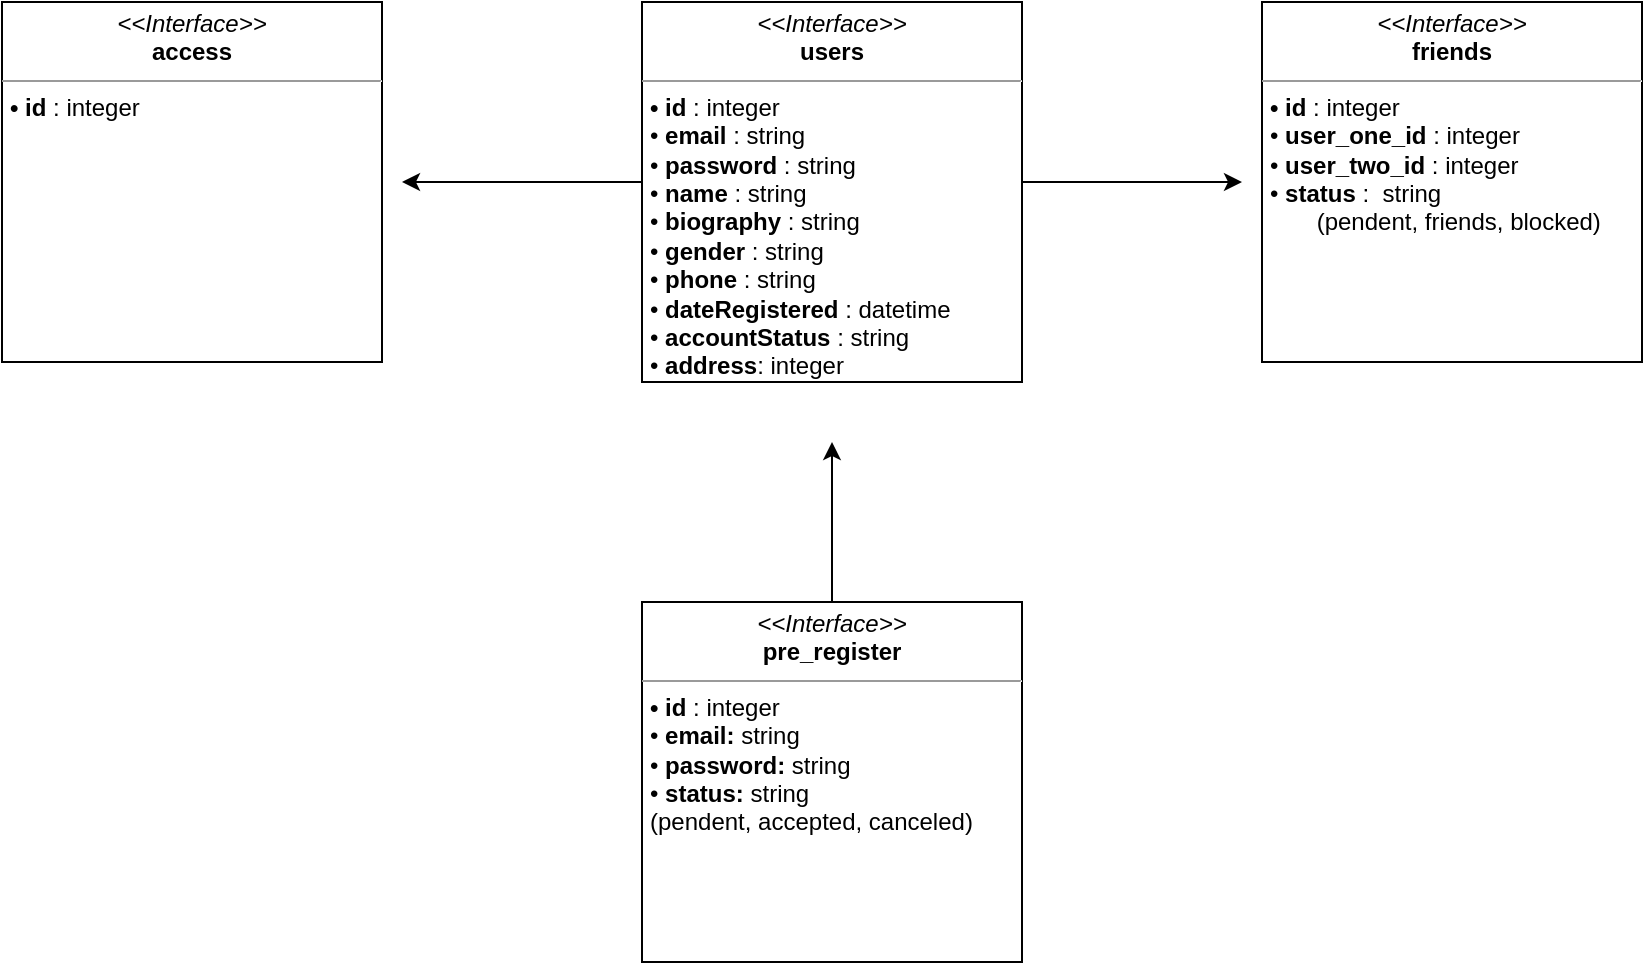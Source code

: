 <mxfile version="13.7.9" type="device"><diagram name="Page-1" id="c4acf3e9-155e-7222-9cf6-157b1a14988f"><mxGraphModel dx="1038" dy="616" grid="1" gridSize="10" guides="1" tooltips="1" connect="1" arrows="1" fold="1" page="1" pageScale="1" pageWidth="850" pageHeight="1100" background="#ffffff" math="0" shadow="0"><root><mxCell id="0"/><mxCell id="1" parent="0"/><mxCell id="yQw-OEZVo9NLwDzk8Ktl-3" style="edgeStyle=orthogonalEdgeStyle;rounded=0;orthogonalLoop=1;jettySize=auto;html=1;" parent="1" source="5d2195bd80daf111-18" edge="1"><mxGeometry relative="1" as="geometry"><mxPoint x="630" y="130" as="targetPoint"/><Array as="points"><mxPoint x="550" y="130"/><mxPoint x="550" y="130"/></Array></mxGeometry></mxCell><mxCell id="yQw-OEZVo9NLwDzk8Ktl-4" style="edgeStyle=orthogonalEdgeStyle;rounded=0;orthogonalLoop=1;jettySize=auto;html=1;exitX=0;exitY=0.5;exitDx=0;exitDy=0;" parent="1" source="5d2195bd80daf111-18" edge="1"><mxGeometry relative="1" as="geometry"><mxPoint x="210" y="130" as="targetPoint"/><Array as="points"><mxPoint x="330" y="130"/></Array></mxGeometry></mxCell><mxCell id="5d2195bd80daf111-18" value="&lt;p style=&quot;margin: 0px ; margin-top: 4px ; text-align: center&quot;&gt;&lt;i&gt;&amp;lt;&amp;lt;Interface&amp;gt;&amp;gt;&lt;/i&gt;&lt;br&gt;&lt;b&gt;users&lt;/b&gt;&lt;/p&gt;&lt;hr size=&quot;1&quot;&gt;&lt;p style=&quot;margin: 0px ; margin-left: 4px&quot;&gt;&lt;b&gt;• id&lt;/b&gt; : integer&lt;/p&gt;&lt;p style=&quot;margin: 0px ; margin-left: 4px&quot;&gt;• &lt;b&gt;email &lt;/b&gt;: string&lt;/p&gt;&lt;p style=&quot;margin: 0px ; margin-left: 4px&quot;&gt;• &lt;b&gt;password &lt;/b&gt;: string&lt;/p&gt;&lt;p style=&quot;margin: 0px ; margin-left: 4px&quot;&gt;• &lt;b&gt;name &lt;/b&gt;: string&lt;/p&gt;&lt;p style=&quot;margin: 0px ; margin-left: 4px&quot;&gt;• &lt;b&gt;biography &lt;/b&gt;: string&lt;/p&gt;&lt;p style=&quot;margin: 0px ; margin-left: 4px&quot;&gt;• &lt;b&gt;gender &lt;/b&gt;: string&lt;/p&gt;&lt;p style=&quot;margin: 0px ; margin-left: 4px&quot;&gt;• &lt;b&gt;phone &lt;/b&gt;: string&lt;/p&gt;&lt;p style=&quot;margin: 0px ; margin-left: 4px&quot;&gt;• &lt;b&gt;dateRegistered &lt;/b&gt;: datetime&lt;/p&gt;&lt;p style=&quot;margin: 0px ; margin-left: 4px&quot;&gt;• &lt;b&gt;accountStatus &lt;/b&gt;: string&lt;/p&gt;&lt;p style=&quot;margin: 0px ; margin-left: 4px&quot;&gt;• &lt;b&gt;address&lt;/b&gt;: integer&lt;br&gt;&lt;/p&gt;&lt;p style=&quot;margin: 0px ; margin-left: 4px&quot;&gt;&lt;br&gt;&lt;/p&gt;&lt;p style=&quot;margin: 0px ; margin-left: 4px&quot;&gt;&lt;br&gt;&lt;/p&gt;" style="verticalAlign=top;align=left;overflow=fill;fontSize=12;fontFamily=Helvetica;html=1;rounded=0;shadow=0;comic=0;labelBackgroundColor=none;strokeWidth=1" parent="1" vertex="1"><mxGeometry x="330" y="40" width="190" height="190" as="geometry"/></mxCell><mxCell id="yQw-OEZVo9NLwDzk8Ktl-2" value="&lt;p style=&quot;margin: 0px ; margin-top: 4px ; text-align: center&quot;&gt;&lt;i&gt;&amp;lt;&amp;lt;Interface&amp;gt;&amp;gt;&lt;/i&gt;&lt;br&gt;&lt;b&gt;friends&lt;/b&gt;&lt;/p&gt;&lt;hr size=&quot;1&quot;&gt;&lt;p style=&quot;margin: 0px ; margin-left: 4px&quot;&gt;&lt;b&gt;• id&lt;/b&gt; : integer&lt;/p&gt;&lt;p style=&quot;margin: 0px ; margin-left: 4px&quot;&gt;• &lt;b&gt;user_one_id&amp;nbsp;&lt;/b&gt;: integer&lt;/p&gt;&lt;p style=&quot;margin: 0px ; margin-left: 4px&quot;&gt;• &lt;b&gt;user_two_id&amp;nbsp;&lt;/b&gt;: integer&lt;/p&gt;&lt;p style=&quot;margin: 0px ; margin-left: 4px&quot;&gt;• &lt;b&gt;status&amp;nbsp;&lt;/b&gt;:&amp;nbsp; string&lt;/p&gt;&lt;p style=&quot;margin: 0px ; margin-left: 4px&quot;&gt;&amp;nbsp; &amp;nbsp; &amp;nbsp; &amp;nbsp;(pendent, friends, blocked)&lt;/p&gt;" style="verticalAlign=top;align=left;overflow=fill;fontSize=12;fontFamily=Helvetica;html=1;rounded=0;shadow=0;comic=0;labelBackgroundColor=none;strokeWidth=1" parent="1" vertex="1"><mxGeometry x="640" y="40" width="190" height="180" as="geometry"/></mxCell><mxCell id="yQw-OEZVo9NLwDzk8Ktl-5" value="&lt;p style=&quot;margin: 0px ; margin-top: 4px ; text-align: center&quot;&gt;&lt;i&gt;&amp;lt;&amp;lt;Interface&amp;gt;&amp;gt;&lt;/i&gt;&lt;br&gt;&lt;b&gt;access&lt;/b&gt;&lt;/p&gt;&lt;hr size=&quot;1&quot;&gt;&lt;p style=&quot;margin: 0px ; margin-left: 4px&quot;&gt;&lt;b&gt;• id&lt;/b&gt; : integer&lt;/p&gt;&lt;p style=&quot;margin: 0px ; margin-left: 4px&quot;&gt;&lt;br&gt;&lt;/p&gt;&lt;p style=&quot;margin: 0px ; margin-left: 4px&quot;&gt;&lt;br&gt;&lt;/p&gt;&lt;p style=&quot;margin: 0px ; margin-left: 4px&quot;&gt;&lt;br&gt;&lt;/p&gt;" style="verticalAlign=top;align=left;overflow=fill;fontSize=12;fontFamily=Helvetica;html=1;rounded=0;shadow=0;comic=0;labelBackgroundColor=none;strokeWidth=1" parent="1" vertex="1"><mxGeometry x="10" y="40" width="190" height="180" as="geometry"/></mxCell><mxCell id="DSmhgZrCT_0k0HS9DErx-2" style="edgeStyle=orthogonalEdgeStyle;rounded=0;orthogonalLoop=1;jettySize=auto;html=1;exitX=0.5;exitY=0;exitDx=0;exitDy=0;" edge="1" parent="1" source="DSmhgZrCT_0k0HS9DErx-1"><mxGeometry relative="1" as="geometry"><mxPoint x="425" y="260" as="targetPoint"/></mxGeometry></mxCell><mxCell id="DSmhgZrCT_0k0HS9DErx-1" value="&lt;p style=&quot;margin: 0px ; margin-top: 4px ; text-align: center&quot;&gt;&lt;i&gt;&amp;lt;&amp;lt;Interface&amp;gt;&amp;gt;&lt;/i&gt;&lt;br&gt;&lt;b&gt;pre_register&lt;/b&gt;&lt;/p&gt;&lt;hr size=&quot;1&quot;&gt;&lt;p style=&quot;margin: 0px ; margin-left: 4px&quot;&gt;&lt;b&gt;• id&lt;/b&gt; : integer&lt;/p&gt;&lt;p style=&quot;margin: 0px ; margin-left: 4px&quot;&gt;• &lt;b&gt;email: &lt;/b&gt;string&lt;/p&gt;&lt;p style=&quot;margin: 0px ; margin-left: 4px&quot;&gt;• &lt;b&gt;password: &lt;/b&gt;string&lt;/p&gt;&lt;p style=&quot;margin: 0px ; margin-left: 4px&quot;&gt;• &lt;b&gt;status: &lt;/b&gt;string&lt;/p&gt;&lt;p style=&quot;margin: 0px ; margin-left: 4px&quot;&gt;(pendent, accepted, canceled)&lt;/p&gt;&lt;span style=&quot;color: rgba(0 , 0 , 0 , 0) ; font-family: monospace ; font-size: 0px&quot;&gt;%3CmxGraphModel%3E%3Croot%3E%3CmxCell%20id%3D%220%22%2F%3E%3CmxCell%20id%3D%221%22%20parent%3D%220%22%2F%3E%3CmxCell%20id%3D%222%22%20value%3D%22%26lt%3Bp%20style%3D%26quot%3Bmargin%3A%200px%20%3B%20margin-top%3A%204px%20%3B%20text-align%3A%20center%26quot%3B%26gt%3B%26lt%3Bi%26gt%3B%26amp%3Blt%3B%26amp%3Blt%3BInterface%26amp%3Bgt%3B%26amp%3Bgt%3B%26lt%3B%2Fi%26gt%3B%26lt%3Bbr%26gt%3B%26lt%3Bb%26gt%3Baccess%26lt%3B%2Fb%26gt%3B%26lt%3B%2Fp%26gt%3B%26lt%3Bhr%20size%3D%26quot%3B1%26quot%3B%26gt%3B%26lt%3Bp%20style%3D%26quot%3Bmargin%3A%200px%20%3B%20margin-left%3A%204px%26quot%3B%26gt%3B%26lt%3Bb%26gt%3B%E2%80%A2%20id%26lt%3B%2Fb%26gt%3B%20%3A%20integer%26lt%3B%2Fp%26gt%3B%26lt%3Bp%20style%3D%26quot%3Bmargin%3A%200px%20%3B%20margin-left%3A%204px%26quot%3B%26gt%3B%26lt%3Bbr%26gt%3B%26lt%3B%2Fp%26gt%3B%26lt%3Bp%20style%3D%26quot%3Bmargin%3A%200px%20%3B%20margin-left%3A%204px%26quot%3B%26gt%3B%26lt%3Bbr%26gt%3B%26lt%3B%2Fp%26gt%3B%26lt%3Bp%20style%3D%26quot%3Bmargin%3A%200px%20%3B%20margin-left%3A%204px%26quot%3B%26gt%3B%26lt%3Bbr%26gt%3B%26lt%3B%2Fp%26gt%3B%22%20style%3D%22verticalAlign%3Dtop%3Balign%3Dleft%3Boverflow%3Dfill%3BfontSize%3D12%3BfontFamily%3DHelvetica%3Bhtml%3D1%3Brounded%3D0%3Bshadow%3D0%3Bcomic%3D0%3BlabelBackgroundColor%3Dnone%3BstrokeWidth%3D1%22%20vertex%3D%221%22%20parent%3D%221%22%3E%3CmxGeometry%20x%3D%2210%22%20y%3D%2240%22%20width%3D%22190%22%20height%3D%22180%22%20as%3D%22geometry%22%2F%3E%3C%2FmxCell%3E%3C%2Froot%3E%3C%2FmxGraphModel%3Estring&lt;/span&gt;&lt;p style=&quot;margin: 0px ; margin-left: 4px&quot;&gt;&lt;br&gt;&lt;/p&gt;&lt;p style=&quot;margin: 0px ; margin-left: 4px&quot;&gt;&lt;br&gt;&lt;/p&gt;&lt;p style=&quot;margin: 0px ; margin-left: 4px&quot;&gt;&lt;br&gt;&lt;/p&gt;" style="verticalAlign=top;align=left;overflow=fill;fontSize=12;fontFamily=Helvetica;html=1;rounded=0;shadow=0;comic=0;labelBackgroundColor=none;strokeWidth=1" vertex="1" parent="1"><mxGeometry x="330" y="340" width="190" height="180" as="geometry"/></mxCell></root></mxGraphModel></diagram></mxfile>